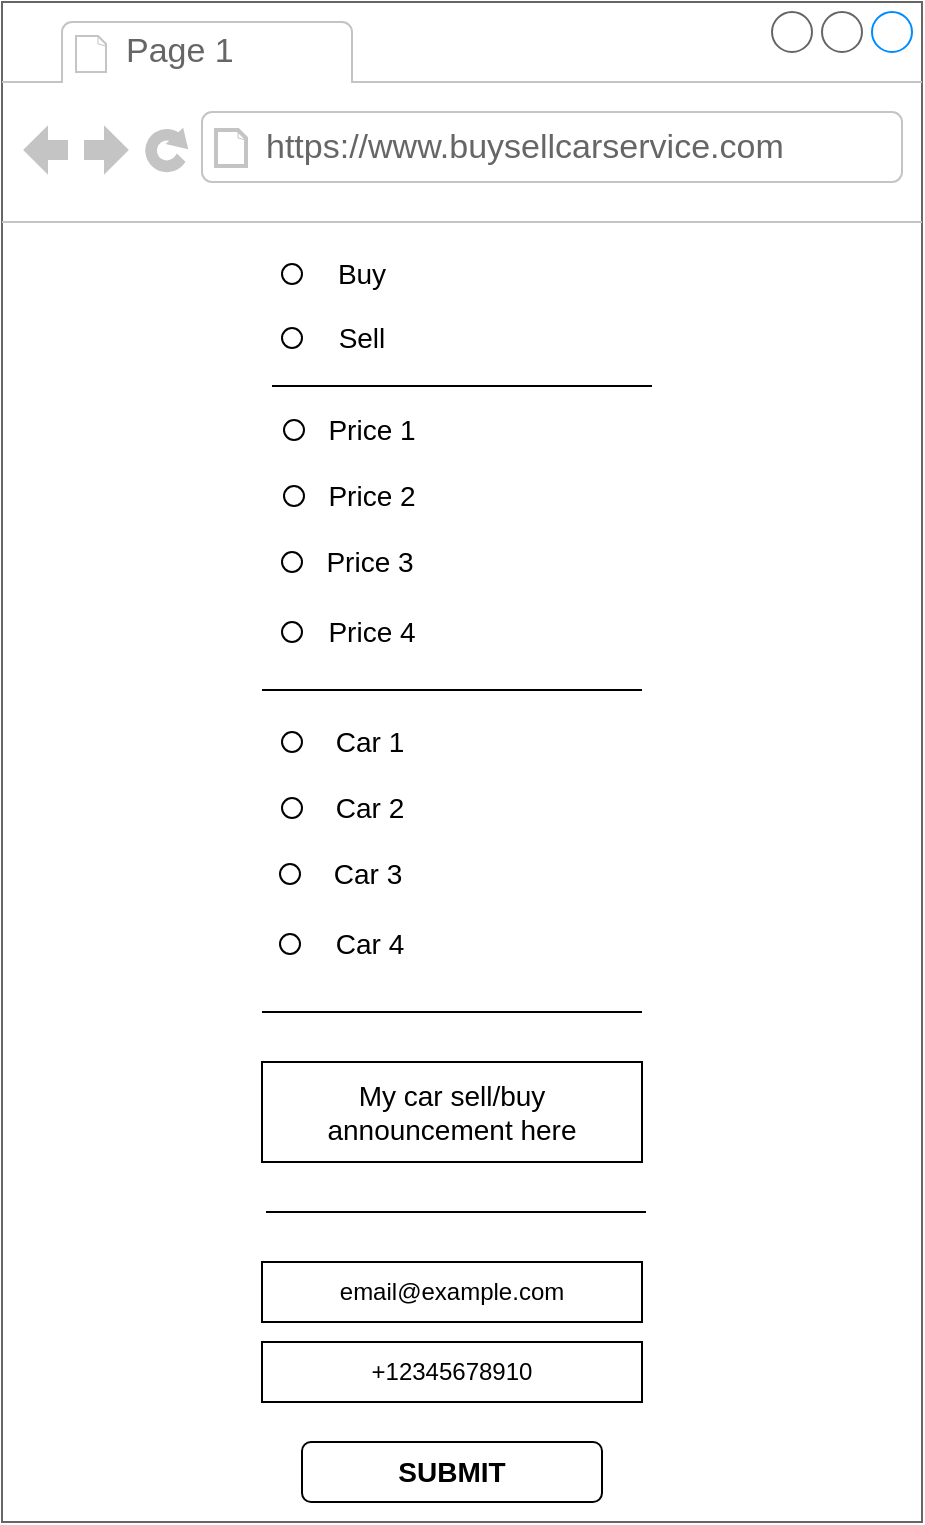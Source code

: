 <mxfile version="14.5.1" type="device"><diagram id="U2PkDvAQMJE1iaa3j4yY" name="Page-1"><mxGraphModel dx="1422" dy="1922" grid="0" gridSize="10" guides="1" tooltips="1" connect="1" arrows="1" fold="1" page="1" pageScale="1" pageWidth="850" pageHeight="1100" math="0" shadow="0"><root><mxCell id="0"/><mxCell id="1" parent="0"/><mxCell id="8CybUxeoENcQ4yw_xKVg-1" value="" style="strokeWidth=1;shadow=0;dashed=0;align=center;html=1;shape=mxgraph.mockup.containers.browserWindow;rSize=0;strokeColor=#666666;strokeColor2=#008cff;strokeColor3=#c4c4c4;mainText=,;recursiveResize=0;fontSize=14;" parent="1" vertex="1"><mxGeometry x="145" y="-290" width="460" height="760" as="geometry"/></mxCell><mxCell id="8CybUxeoENcQ4yw_xKVg-2" value="Page 1" style="strokeWidth=1;shadow=0;dashed=0;align=center;html=1;shape=mxgraph.mockup.containers.anchor;fontSize=17;fontColor=#666666;align=left;" parent="8CybUxeoENcQ4yw_xKVg-1" vertex="1"><mxGeometry x="60" y="12" width="110" height="26" as="geometry"/></mxCell><mxCell id="8CybUxeoENcQ4yw_xKVg-3" value="https://www.buysellcarservice.com" style="strokeWidth=1;shadow=0;dashed=0;align=center;html=1;shape=mxgraph.mockup.containers.anchor;rSize=0;fontSize=17;fontColor=#666666;align=left;" parent="8CybUxeoENcQ4yw_xKVg-1" vertex="1"><mxGeometry x="130" y="60" width="250" height="26" as="geometry"/></mxCell><mxCell id="8CybUxeoENcQ4yw_xKVg-18" value="My car sell/buy announcement here" style="rounded=0;whiteSpace=wrap;html=1;fontSize=14;" parent="8CybUxeoENcQ4yw_xKVg-1" vertex="1"><mxGeometry x="130" y="530" width="190" height="50" as="geometry"/></mxCell><mxCell id="8CybUxeoENcQ4yw_xKVg-19" value="email@example.com" style="rounded=0;whiteSpace=wrap;html=1;" parent="8CybUxeoENcQ4yw_xKVg-1" vertex="1"><mxGeometry x="130" y="630" width="190" height="30" as="geometry"/></mxCell><mxCell id="1Q0KjU8XFi1Ronmlx8_X-1" value="" style="ellipse;whiteSpace=wrap;html=1;aspect=fixed;" vertex="1" parent="8CybUxeoENcQ4yw_xKVg-1"><mxGeometry x="140" y="131" width="10" height="10" as="geometry"/></mxCell><mxCell id="1Q0KjU8XFi1Ronmlx8_X-6" value="" style="ellipse;whiteSpace=wrap;html=1;aspect=fixed;" vertex="1" parent="8CybUxeoENcQ4yw_xKVg-1"><mxGeometry x="140" y="163" width="10" height="10" as="geometry"/></mxCell><mxCell id="1Q0KjU8XFi1Ronmlx8_X-10" value="" style="ellipse;whiteSpace=wrap;html=1;aspect=fixed;" vertex="1" parent="8CybUxeoENcQ4yw_xKVg-1"><mxGeometry x="141" y="209" width="10" height="10" as="geometry"/></mxCell><mxCell id="1Q0KjU8XFi1Ronmlx8_X-16" value="" style="ellipse;whiteSpace=wrap;html=1;aspect=fixed;" vertex="1" parent="8CybUxeoENcQ4yw_xKVg-1"><mxGeometry x="141" y="242" width="10" height="10" as="geometry"/></mxCell><mxCell id="1Q0KjU8XFi1Ronmlx8_X-17" value="Price 1" style="text;html=1;strokeColor=none;fillColor=none;align=center;verticalAlign=middle;whiteSpace=wrap;rounded=0;fontSize=14;" vertex="1" parent="8CybUxeoENcQ4yw_xKVg-1"><mxGeometry x="160" y="204" width="50" height="20" as="geometry"/></mxCell><mxCell id="1Q0KjU8XFi1Ronmlx8_X-25" value="Buy" style="text;html=1;strokeColor=none;fillColor=none;align=center;verticalAlign=middle;whiteSpace=wrap;rounded=0;fontSize=14;" vertex="1" parent="8CybUxeoENcQ4yw_xKVg-1"><mxGeometry x="160" y="126" width="40" height="20" as="geometry"/></mxCell><mxCell id="1Q0KjU8XFi1Ronmlx8_X-26" value="Sell" style="text;html=1;strokeColor=none;fillColor=none;align=center;verticalAlign=middle;whiteSpace=wrap;rounded=0;fontSize=14;" vertex="1" parent="8CybUxeoENcQ4yw_xKVg-1"><mxGeometry x="160" y="158" width="40" height="20" as="geometry"/></mxCell><mxCell id="1Q0KjU8XFi1Ronmlx8_X-32" value="" style="line;strokeWidth=1;rotatable=0;dashed=0;labelPosition=right;align=left;verticalAlign=middle;spacingTop=0;spacingLeft=6;points=[];portConstraint=eastwest;" vertex="1" parent="8CybUxeoENcQ4yw_xKVg-1"><mxGeometry x="130" y="339" width="190" height="10" as="geometry"/></mxCell><mxCell id="1Q0KjU8XFi1Ronmlx8_X-34" value="Price 2" style="text;html=1;strokeColor=none;fillColor=none;align=center;verticalAlign=middle;whiteSpace=wrap;rounded=0;fontSize=14;" vertex="1" parent="8CybUxeoENcQ4yw_xKVg-1"><mxGeometry x="160" y="237" width="50" height="20" as="geometry"/></mxCell><mxCell id="1Q0KjU8XFi1Ronmlx8_X-35" value="" style="ellipse;whiteSpace=wrap;html=1;aspect=fixed;" vertex="1" parent="8CybUxeoENcQ4yw_xKVg-1"><mxGeometry x="140" y="275" width="10" height="10" as="geometry"/></mxCell><mxCell id="1Q0KjU8XFi1Ronmlx8_X-37" value="" style="ellipse;whiteSpace=wrap;html=1;aspect=fixed;" vertex="1" parent="8CybUxeoENcQ4yw_xKVg-1"><mxGeometry x="140" y="310" width="10" height="10" as="geometry"/></mxCell><mxCell id="1Q0KjU8XFi1Ronmlx8_X-38" value="Price 3" style="text;html=1;strokeColor=none;fillColor=none;align=center;verticalAlign=middle;whiteSpace=wrap;rounded=0;fontSize=14;" vertex="1" parent="8CybUxeoENcQ4yw_xKVg-1"><mxGeometry x="159" y="270" width="50" height="20" as="geometry"/></mxCell><mxCell id="1Q0KjU8XFi1Ronmlx8_X-39" value="Price 4" style="text;html=1;strokeColor=none;fillColor=none;align=center;verticalAlign=middle;whiteSpace=wrap;rounded=0;fontSize=14;" vertex="1" parent="8CybUxeoENcQ4yw_xKVg-1"><mxGeometry x="160" y="305" width="50" height="20" as="geometry"/></mxCell><mxCell id="1Q0KjU8XFi1Ronmlx8_X-41" value="" style="ellipse;whiteSpace=wrap;html=1;aspect=fixed;" vertex="1" parent="8CybUxeoENcQ4yw_xKVg-1"><mxGeometry x="140" y="365" width="10" height="10" as="geometry"/></mxCell><mxCell id="1Q0KjU8XFi1Ronmlx8_X-42" value="" style="ellipse;whiteSpace=wrap;html=1;aspect=fixed;" vertex="1" parent="8CybUxeoENcQ4yw_xKVg-1"><mxGeometry x="140" y="398" width="10" height="10" as="geometry"/></mxCell><mxCell id="1Q0KjU8XFi1Ronmlx8_X-43" value="Car 1" style="text;html=1;strokeColor=none;fillColor=none;align=center;verticalAlign=middle;whiteSpace=wrap;rounded=0;fontSize=14;" vertex="1" parent="8CybUxeoENcQ4yw_xKVg-1"><mxGeometry x="159" y="360" width="50" height="20" as="geometry"/></mxCell><mxCell id="1Q0KjU8XFi1Ronmlx8_X-44" value="Car 2" style="text;html=1;strokeColor=none;fillColor=none;align=center;verticalAlign=middle;whiteSpace=wrap;rounded=0;fontSize=14;" vertex="1" parent="8CybUxeoENcQ4yw_xKVg-1"><mxGeometry x="159" y="393" width="50" height="20" as="geometry"/></mxCell><mxCell id="1Q0KjU8XFi1Ronmlx8_X-45" value="" style="ellipse;whiteSpace=wrap;html=1;aspect=fixed;" vertex="1" parent="8CybUxeoENcQ4yw_xKVg-1"><mxGeometry x="139" y="431" width="10" height="10" as="geometry"/></mxCell><mxCell id="1Q0KjU8XFi1Ronmlx8_X-46" value="" style="ellipse;whiteSpace=wrap;html=1;aspect=fixed;" vertex="1" parent="8CybUxeoENcQ4yw_xKVg-1"><mxGeometry x="139" y="466" width="10" height="10" as="geometry"/></mxCell><mxCell id="1Q0KjU8XFi1Ronmlx8_X-47" value="Car 3" style="text;html=1;strokeColor=none;fillColor=none;align=center;verticalAlign=middle;whiteSpace=wrap;rounded=0;fontSize=14;" vertex="1" parent="8CybUxeoENcQ4yw_xKVg-1"><mxGeometry x="158" y="426" width="50" height="20" as="geometry"/></mxCell><mxCell id="1Q0KjU8XFi1Ronmlx8_X-48" value="Car 4" style="text;html=1;strokeColor=none;fillColor=none;align=center;verticalAlign=middle;whiteSpace=wrap;rounded=0;fontSize=14;" vertex="1" parent="8CybUxeoENcQ4yw_xKVg-1"><mxGeometry x="159" y="461" width="50" height="20" as="geometry"/></mxCell><mxCell id="1Q0KjU8XFi1Ronmlx8_X-50" value="" style="line;strokeWidth=1;rotatable=0;dashed=0;labelPosition=right;align=left;verticalAlign=middle;spacingTop=0;spacingLeft=6;points=[];portConstraint=eastwest;" vertex="1" parent="8CybUxeoENcQ4yw_xKVg-1"><mxGeometry x="130" y="500" width="190" height="10" as="geometry"/></mxCell><mxCell id="1Q0KjU8XFi1Ronmlx8_X-54" value="" style="line;strokeWidth=1;rotatable=0;dashed=0;labelPosition=right;align=left;verticalAlign=middle;spacingTop=0;spacingLeft=6;points=[];portConstraint=eastwest;" vertex="1" parent="8CybUxeoENcQ4yw_xKVg-1"><mxGeometry x="132" y="600" width="190" height="10" as="geometry"/></mxCell><mxCell id="1Q0KjU8XFi1Ronmlx8_X-55" value="+12345678910" style="rounded=0;whiteSpace=wrap;html=1;" vertex="1" parent="8CybUxeoENcQ4yw_xKVg-1"><mxGeometry x="130" y="670" width="190" height="30" as="geometry"/></mxCell><mxCell id="1Q0KjU8XFi1Ronmlx8_X-56" value="&lt;b&gt;SUBMIT&lt;/b&gt;" style="rounded=1;whiteSpace=wrap;html=1;fontSize=14;" vertex="1" parent="8CybUxeoENcQ4yw_xKVg-1"><mxGeometry x="150" y="720" width="150" height="30" as="geometry"/></mxCell><mxCell id="1Q0KjU8XFi1Ronmlx8_X-40" value="" style="line;strokeWidth=1;rotatable=0;dashed=0;labelPosition=right;align=left;verticalAlign=middle;spacingTop=0;spacingLeft=6;points=[];portConstraint=eastwest;" vertex="1" parent="1"><mxGeometry x="280" y="-103" width="190" height="10" as="geometry"/></mxCell></root></mxGraphModel></diagram></mxfile>
